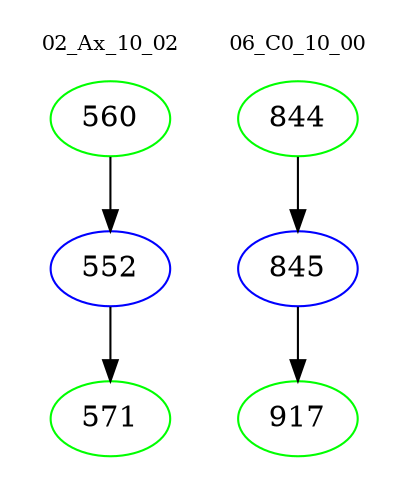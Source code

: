 digraph{
subgraph cluster_0 {
color = white
label = "02_Ax_10_02";
fontsize=10;
T0_560 [label="560", color="green"]
T0_560 -> T0_552 [color="black"]
T0_552 [label="552", color="blue"]
T0_552 -> T0_571 [color="black"]
T0_571 [label="571", color="green"]
}
subgraph cluster_1 {
color = white
label = "06_C0_10_00";
fontsize=10;
T1_844 [label="844", color="green"]
T1_844 -> T1_845 [color="black"]
T1_845 [label="845", color="blue"]
T1_845 -> T1_917 [color="black"]
T1_917 [label="917", color="green"]
}
}
